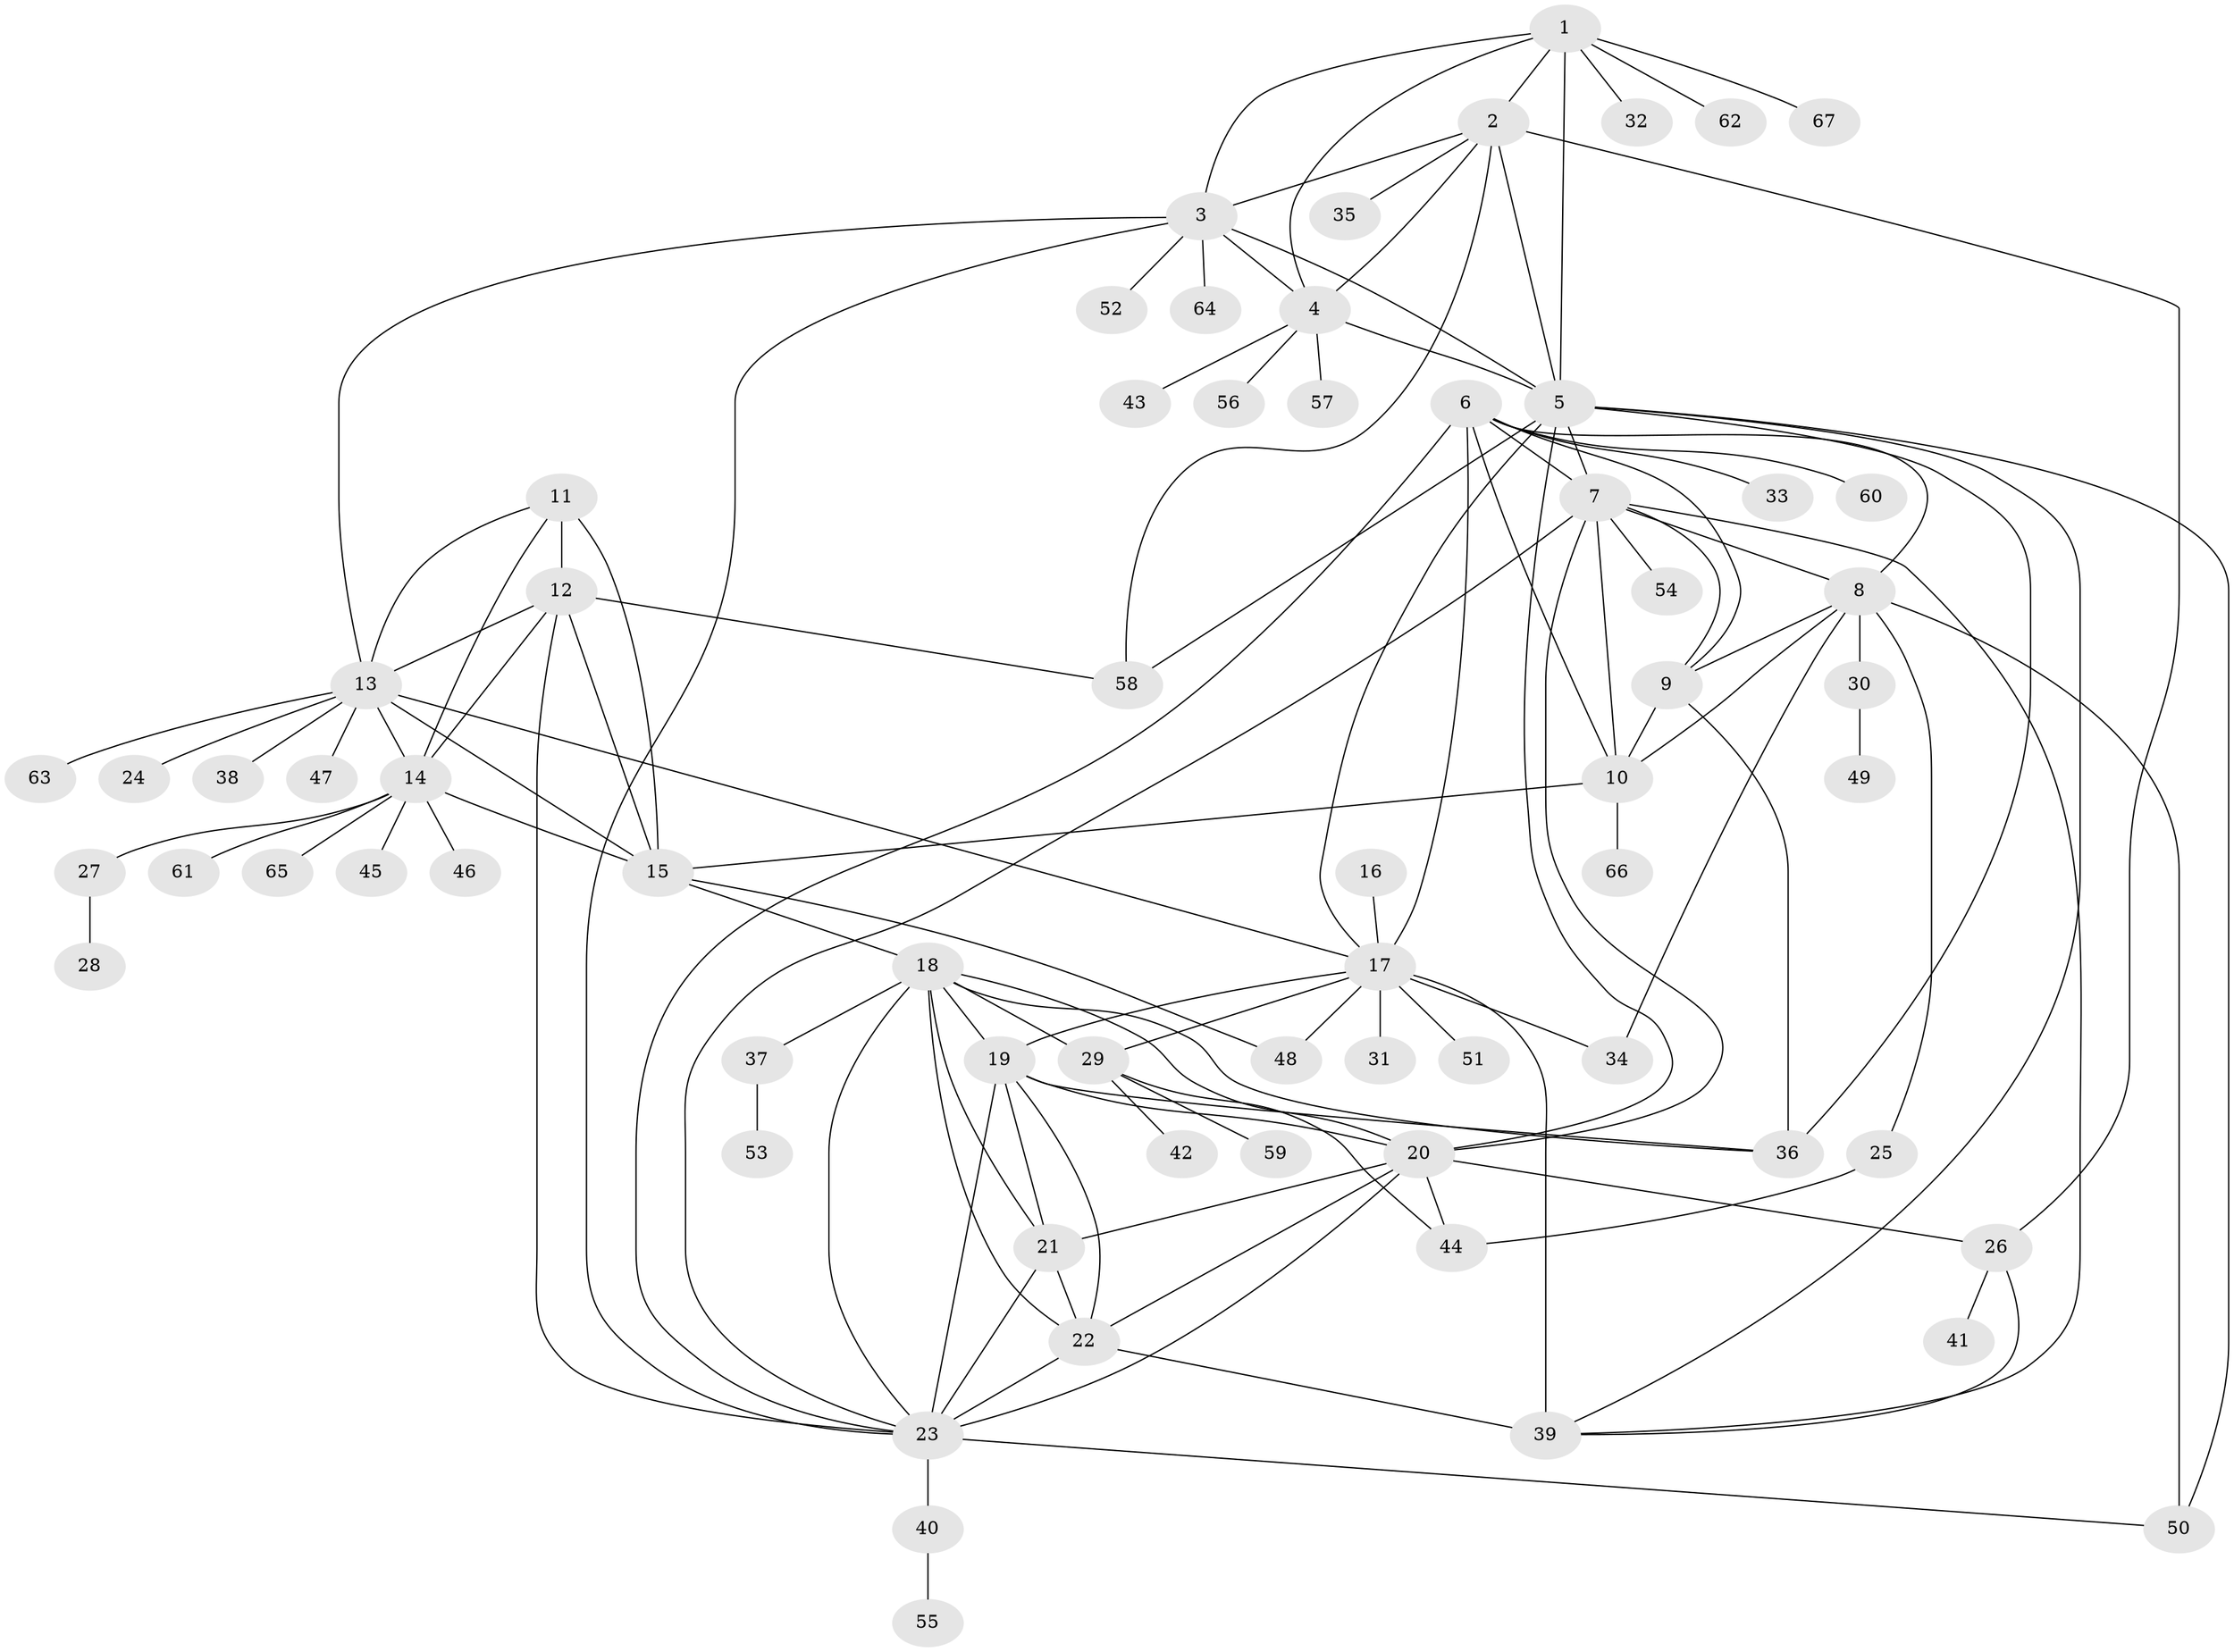 // original degree distribution, {9: 0.03007518796992481, 11: 0.022556390977443608, 10: 0.03759398496240601, 12: 0.022556390977443608, 5: 0.03759398496240601, 8: 0.022556390977443608, 6: 0.022556390977443608, 7: 0.03759398496240601, 16: 0.007518796992481203, 1: 0.49624060150375937, 4: 0.007518796992481203, 3: 0.05263157894736842, 2: 0.20300751879699247}
// Generated by graph-tools (version 1.1) at 2025/37/03/09/25 02:37:21]
// undirected, 67 vertices, 121 edges
graph export_dot {
graph [start="1"]
  node [color=gray90,style=filled];
  1;
  2;
  3;
  4;
  5;
  6;
  7;
  8;
  9;
  10;
  11;
  12;
  13;
  14;
  15;
  16;
  17;
  18;
  19;
  20;
  21;
  22;
  23;
  24;
  25;
  26;
  27;
  28;
  29;
  30;
  31;
  32;
  33;
  34;
  35;
  36;
  37;
  38;
  39;
  40;
  41;
  42;
  43;
  44;
  45;
  46;
  47;
  48;
  49;
  50;
  51;
  52;
  53;
  54;
  55;
  56;
  57;
  58;
  59;
  60;
  61;
  62;
  63;
  64;
  65;
  66;
  67;
  1 -- 2 [weight=1.0];
  1 -- 3 [weight=1.0];
  1 -- 4 [weight=1.0];
  1 -- 5 [weight=2.0];
  1 -- 32 [weight=1.0];
  1 -- 62 [weight=1.0];
  1 -- 67 [weight=1.0];
  2 -- 3 [weight=1.0];
  2 -- 4 [weight=1.0];
  2 -- 5 [weight=4.0];
  2 -- 26 [weight=1.0];
  2 -- 35 [weight=1.0];
  2 -- 58 [weight=1.0];
  3 -- 4 [weight=1.0];
  3 -- 5 [weight=2.0];
  3 -- 13 [weight=1.0];
  3 -- 23 [weight=1.0];
  3 -- 52 [weight=1.0];
  3 -- 64 [weight=1.0];
  4 -- 5 [weight=2.0];
  4 -- 43 [weight=1.0];
  4 -- 56 [weight=1.0];
  4 -- 57 [weight=1.0];
  5 -- 7 [weight=1.0];
  5 -- 17 [weight=1.0];
  5 -- 20 [weight=1.0];
  5 -- 36 [weight=1.0];
  5 -- 39 [weight=1.0];
  5 -- 50 [weight=1.0];
  5 -- 58 [weight=1.0];
  6 -- 7 [weight=2.0];
  6 -- 8 [weight=2.0];
  6 -- 9 [weight=2.0];
  6 -- 10 [weight=2.0];
  6 -- 17 [weight=1.0];
  6 -- 23 [weight=1.0];
  6 -- 33 [weight=1.0];
  6 -- 60 [weight=1.0];
  7 -- 8 [weight=1.0];
  7 -- 9 [weight=1.0];
  7 -- 10 [weight=1.0];
  7 -- 20 [weight=1.0];
  7 -- 23 [weight=1.0];
  7 -- 39 [weight=1.0];
  7 -- 54 [weight=1.0];
  8 -- 9 [weight=1.0];
  8 -- 10 [weight=1.0];
  8 -- 25 [weight=1.0];
  8 -- 30 [weight=1.0];
  8 -- 34 [weight=1.0];
  8 -- 50 [weight=1.0];
  9 -- 10 [weight=1.0];
  9 -- 36 [weight=3.0];
  10 -- 15 [weight=1.0];
  10 -- 66 [weight=1.0];
  11 -- 12 [weight=1.0];
  11 -- 13 [weight=1.0];
  11 -- 14 [weight=1.0];
  11 -- 15 [weight=2.0];
  12 -- 13 [weight=1.0];
  12 -- 14 [weight=1.0];
  12 -- 15 [weight=2.0];
  12 -- 23 [weight=1.0];
  12 -- 58 [weight=1.0];
  13 -- 14 [weight=1.0];
  13 -- 15 [weight=2.0];
  13 -- 17 [weight=1.0];
  13 -- 24 [weight=1.0];
  13 -- 38 [weight=1.0];
  13 -- 47 [weight=1.0];
  13 -- 63 [weight=1.0];
  14 -- 15 [weight=2.0];
  14 -- 27 [weight=1.0];
  14 -- 45 [weight=1.0];
  14 -- 46 [weight=1.0];
  14 -- 61 [weight=1.0];
  14 -- 65 [weight=1.0];
  15 -- 18 [weight=1.0];
  15 -- 48 [weight=1.0];
  16 -- 17 [weight=5.0];
  17 -- 19 [weight=1.0];
  17 -- 29 [weight=1.0];
  17 -- 31 [weight=4.0];
  17 -- 34 [weight=1.0];
  17 -- 39 [weight=10.0];
  17 -- 48 [weight=1.0];
  17 -- 51 [weight=1.0];
  18 -- 19 [weight=1.0];
  18 -- 20 [weight=1.0];
  18 -- 21 [weight=1.0];
  18 -- 22 [weight=1.0];
  18 -- 23 [weight=1.0];
  18 -- 29 [weight=1.0];
  18 -- 36 [weight=1.0];
  18 -- 37 [weight=1.0];
  19 -- 20 [weight=1.0];
  19 -- 21 [weight=1.0];
  19 -- 22 [weight=1.0];
  19 -- 23 [weight=5.0];
  19 -- 36 [weight=1.0];
  20 -- 21 [weight=1.0];
  20 -- 22 [weight=1.0];
  20 -- 23 [weight=1.0];
  20 -- 26 [weight=1.0];
  20 -- 44 [weight=1.0];
  21 -- 22 [weight=1.0];
  21 -- 23 [weight=1.0];
  22 -- 23 [weight=1.0];
  22 -- 39 [weight=1.0];
  23 -- 40 [weight=1.0];
  23 -- 50 [weight=1.0];
  25 -- 44 [weight=2.0];
  26 -- 39 [weight=1.0];
  26 -- 41 [weight=1.0];
  27 -- 28 [weight=1.0];
  29 -- 42 [weight=1.0];
  29 -- 44 [weight=1.0];
  29 -- 59 [weight=1.0];
  30 -- 49 [weight=1.0];
  37 -- 53 [weight=1.0];
  40 -- 55 [weight=1.0];
}
